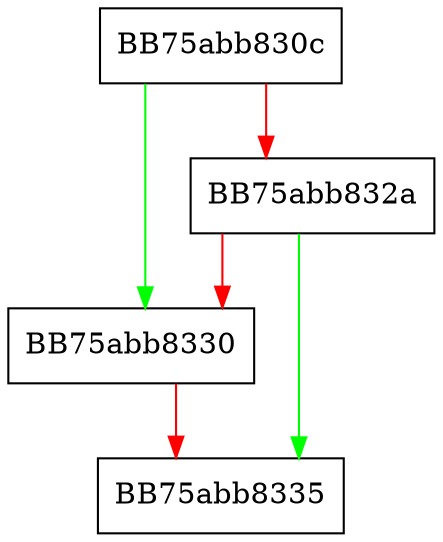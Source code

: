 digraph unload_IL {
  node [shape="box"];
  graph [splines=ortho];
  BB75abb830c -> BB75abb8330 [color="green"];
  BB75abb830c -> BB75abb832a [color="red"];
  BB75abb832a -> BB75abb8335 [color="green"];
  BB75abb832a -> BB75abb8330 [color="red"];
  BB75abb8330 -> BB75abb8335 [color="red"];
}